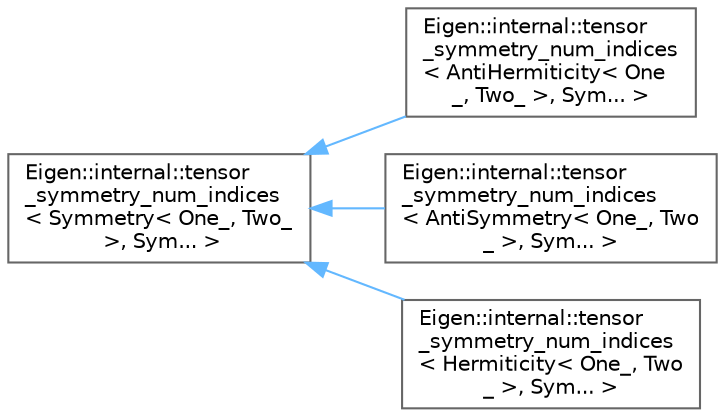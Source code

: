 digraph "类继承关系图"
{
 // LATEX_PDF_SIZE
  bgcolor="transparent";
  edge [fontname=Helvetica,fontsize=10,labelfontname=Helvetica,labelfontsize=10];
  node [fontname=Helvetica,fontsize=10,shape=box,height=0.2,width=0.4];
  rankdir="LR";
  Node0 [id="Node000000",label="Eigen::internal::tensor\l_symmetry_num_indices\l\< Symmetry\< One_, Two_\l \>, Sym... \>",height=0.2,width=0.4,color="grey40", fillcolor="white", style="filled",URL="$struct_eigen_1_1internal_1_1tensor__symmetry__num__indices_3_01_symmetry_3_01_one___00_01_two___01_4_00_01_sym_8_8_8_01_4.html",tooltip=" "];
  Node0 -> Node1 [id="edge4370_Node000000_Node000001",dir="back",color="steelblue1",style="solid",tooltip=" "];
  Node1 [id="Node000001",label="Eigen::internal::tensor\l_symmetry_num_indices\l\< AntiHermiticity\< One\l_, Two_ \>, Sym... \>",height=0.2,width=0.4,color="grey40", fillcolor="white", style="filled",URL="$struct_eigen_1_1internal_1_1tensor__symmetry__num__indices_3_01_anti_hermiticity_3_01_one___00_00182a5a3b195af54d2fe6bb829d4e663.html",tooltip=" "];
  Node0 -> Node2 [id="edge4371_Node000000_Node000002",dir="back",color="steelblue1",style="solid",tooltip=" "];
  Node2 [id="Node000002",label="Eigen::internal::tensor\l_symmetry_num_indices\l\< AntiSymmetry\< One_, Two\l_ \>, Sym... \>",height=0.2,width=0.4,color="grey40", fillcolor="white", style="filled",URL="$struct_eigen_1_1internal_1_1tensor__symmetry__num__indices_3_01_anti_symmetry_3_01_one___00_01_two___01_4_00_01_sym_8_8_8_01_4.html",tooltip=" "];
  Node0 -> Node3 [id="edge4372_Node000000_Node000003",dir="back",color="steelblue1",style="solid",tooltip=" "];
  Node3 [id="Node000003",label="Eigen::internal::tensor\l_symmetry_num_indices\l\< Hermiticity\< One_, Two\l_ \>, Sym... \>",height=0.2,width=0.4,color="grey40", fillcolor="white", style="filled",URL="$struct_eigen_1_1internal_1_1tensor__symmetry__num__indices_3_01_hermiticity_3_01_one___00_01_two___01_4_00_01_sym_8_8_8_01_4.html",tooltip=" "];
}
